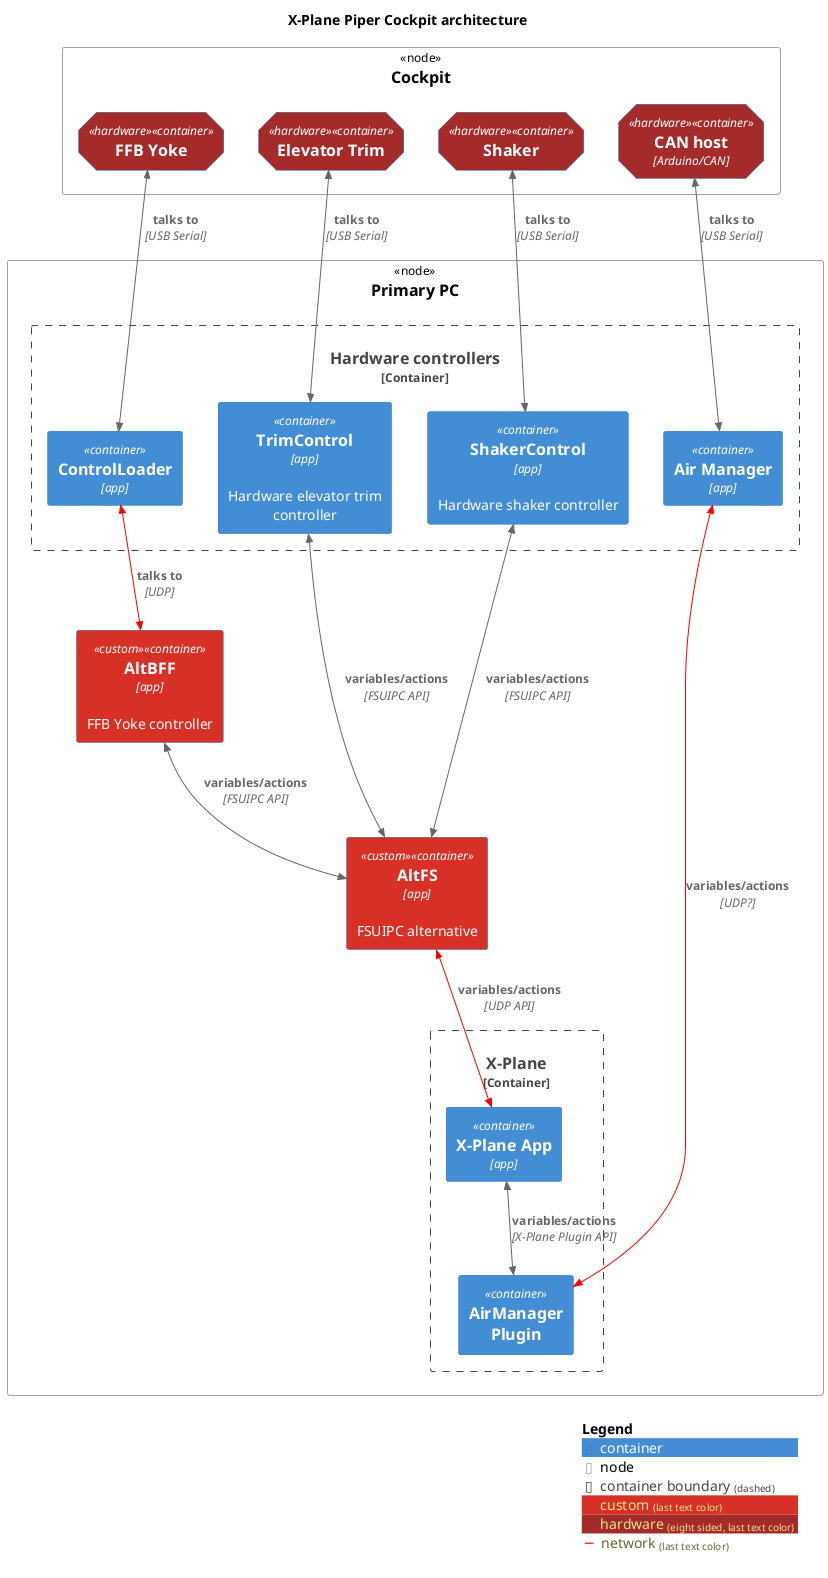@startuml
!include <C4/C4_Container>
!include <C4/C4_Deployment>

title X-Plane Piper Cockpit architecture

AddElementTag("custom", $bgColor="#d73027")
AddElementTag("hardware", $bgColor="brown", $shape=EightSidedShape())
AddRelTag("network", $lineColor="red")

Deployment_Node(pc, "Primary PC") {

Container_Boundary(xplane, "X-Plane"){
    Container(xplaneApp, "X-Plane App", $techn="app")
    Container(airManagerPlugin, "AirManager\nPlugin")

    BiRel_D(xplaneApp, airManagerPlugin, "variables/actions", $techn="X-Plane Plugin API")

}

Container(altFS, "AltFS", $techn="app", $descr="FSUIPC alternative", $tags="custom")
BiRel(altFS, xplaneApp, "variables/actions", $techn="UDP API", $tags="network")

Container(altBFF, "AltBFF", $techn="app", $descr="FFB Yoke controller", $tags="custom")
BiRel(altBFF, altFS, "variables/actions", $techn="FSUIPC API")

Container_Boundary(controllers, "Hardware controllers"){
    Container(controlLoader, "ControlLoader", $techn="app")
    BiRel(controlLoader, altBFF, "talks to", $techn="UDP", $tags="network")

    Container(trimControl, "TrimControl", $techn="app", $descr="Hardware elevator trim controller")
    BiRel(trimControl, altFS, "variables/actions", $techn="FSUIPC API")

    Container(shakerControl, "ShakerControl", $techn="app", $descr="Hardware shaker controller")
    BiRel(shakerControl, altFS, "variables/actions", $techn="FSUIPC API")

    Container(airManager, "Air Manager", $techn="app")
    BiRel(airManager, airManagerPlugin, "variables/actions", $techn="UDP?", $tags="network")

}


}


Deployment_Node(cockpit, "Cockpit") {
    Container(ffbYoke, "FFB Yoke", $tags="hardware")
    BiRel(ffbYoke, controlLoader, "talks to", $techn="USB Serial")

    Container(elTrim, "Elevator Trim", $tags="hardware")
    BiRel(elTrim, trimControl, "talks to", $techn="USB Serial")

    Container(canHost, "CAN host", $techn="Arduino/CAN", $tags="hardware")
    BiRel(airManager, canHost, "talks to", $techn="USB Serial")

    Container(shaker, "Shaker", $tags="hardware")
    BiRel(shaker, shakerControl, "talks to", $techn="USB Serial")

}

SHOW_LEGEND(false)

@enduml